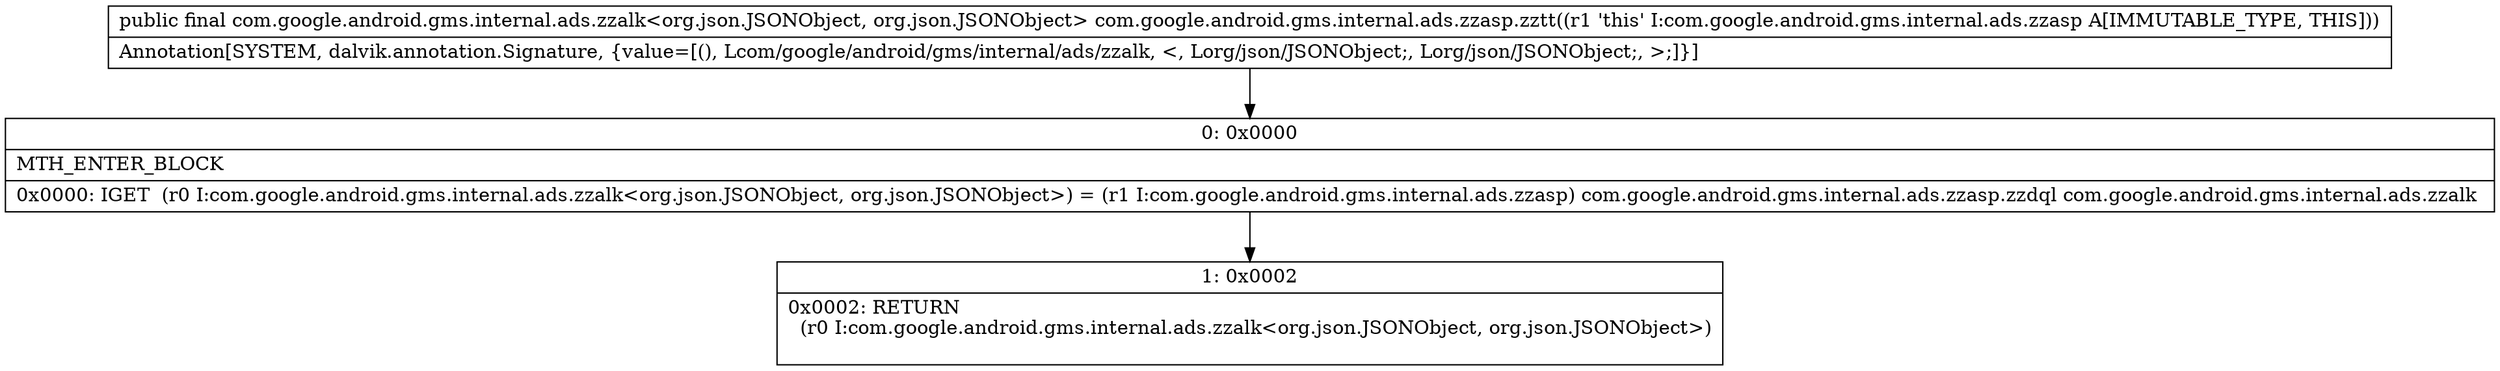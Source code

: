 digraph "CFG forcom.google.android.gms.internal.ads.zzasp.zztt()Lcom\/google\/android\/gms\/internal\/ads\/zzalk;" {
Node_0 [shape=record,label="{0\:\ 0x0000|MTH_ENTER_BLOCK\l|0x0000: IGET  (r0 I:com.google.android.gms.internal.ads.zzalk\<org.json.JSONObject, org.json.JSONObject\>) = (r1 I:com.google.android.gms.internal.ads.zzasp) com.google.android.gms.internal.ads.zzasp.zzdql com.google.android.gms.internal.ads.zzalk \l}"];
Node_1 [shape=record,label="{1\:\ 0x0002|0x0002: RETURN  \l  (r0 I:com.google.android.gms.internal.ads.zzalk\<org.json.JSONObject, org.json.JSONObject\>)\l \l}"];
MethodNode[shape=record,label="{public final com.google.android.gms.internal.ads.zzalk\<org.json.JSONObject, org.json.JSONObject\> com.google.android.gms.internal.ads.zzasp.zztt((r1 'this' I:com.google.android.gms.internal.ads.zzasp A[IMMUTABLE_TYPE, THIS]))  | Annotation[SYSTEM, dalvik.annotation.Signature, \{value=[(), Lcom\/google\/android\/gms\/internal\/ads\/zzalk, \<, Lorg\/json\/JSONObject;, Lorg\/json\/JSONObject;, \>;]\}]\l}"];
MethodNode -> Node_0;
Node_0 -> Node_1;
}


